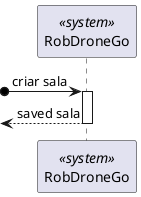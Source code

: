 @startuml



participant RobDroneGo <<system>>



?o-> RobDroneGo : criar sala
activate RobDroneGo


?<-- RobDroneGo  : saved sala
deactivate RobDroneGo


@enduml
